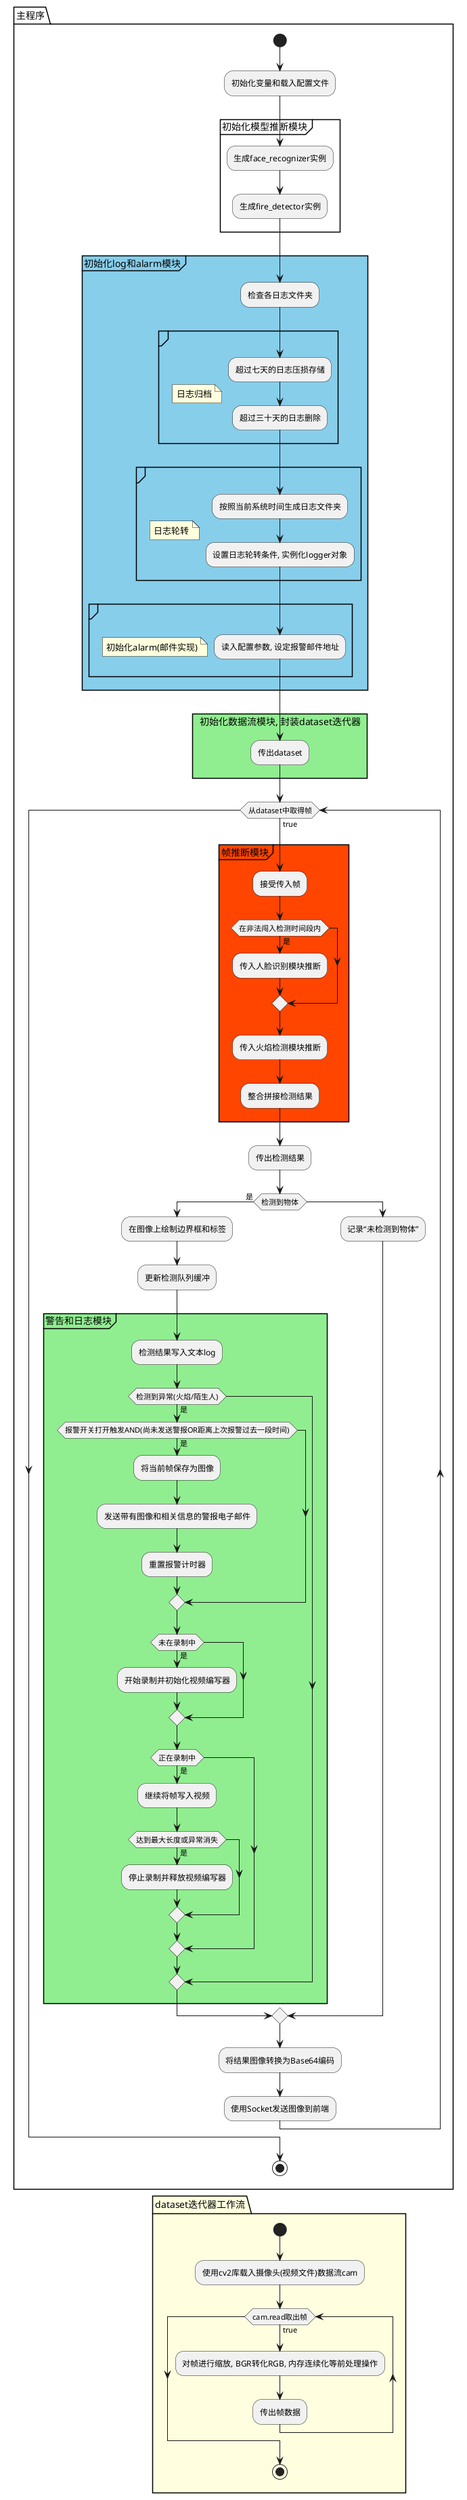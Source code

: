@startuml

package "主程序" {
    start
    :初始化变量和载入配置文件;
    partition "初始化模型推断模块" {
        :生成face_recognizer实例;
        :生成fire_detector实例;
    }
    partition #SkyBlue "初始化log和alarm模块" {
        :检查各日志文件夹;
        partition " " {
            note
                日志归档
            end note
            :超过七天的日志压损存储;
            :超过三十天的日志删除;
        }
        partition " " {
            note
                日志轮转
            end note
            :按照当前系统时间生成日志文件夹;
            :设置日志轮转条件, 实例化logger对象;
        }
        partition " " {
            note
                初始化alarm(邮件实现)
            end note
            :读入配置参数, 设定报警邮件地址;
        }
    }
    rectangle #lightGreen "初始化数据流模块, 封装dataset迭代器"{
        :传出dataset;
    }
    while (从dataset中取得帧) is (true)
        partition #OrangeRed "帧推断模块" {
            :接受传入帧;
            if (在非法闯入检测时间段内) then (是)
            :传入人脸识别模块推断;
            endif
            :传入火焰检测模块推断;
            :整合拼接检测结果;
        }
        :传出检测结果;
        if (检测到物体) then (是)
            :在图像上绘制边界框和标签;
            :更新检测队列缓冲;
            
            partition #lightGreen "警告和日志模块" {
                :检测结果写入文本log;
                if (检测到异常(火焰/陌生人)) then (是)
                    if (报警开关打开触发AND(尚未发送警报OR距离上次报警过去一段时间)) then (是)
                        :将当前帧保存为图像;
                        :发送带有图像和相关信息的警报电子邮件;
                        :重置报警计时器;
                    endif
                    if (未在录制中) then (是)
                        :开始录制并初始化视频编写器;
                    endif
                    if (正在录制中) then (是)
                        :继续将帧写入视频;
                        if (达到最大长度或异常消失) then (是)
                        :停止录制并释放视频编写器;
                        endif
                    endif
                endif
            }
        else
            :记录“未检测到物体”;
        endif
        
        :将结果图像转换为Base64编码;
        :使用Socket发送图像到前端;
    endwhile
    stop
}
package #LightYellow "dataset迭代器工作流" {
    start
    :使用cv2库载入摄像头(视频文件)数据流cam;
    while (cam.read取出帧) is (true)
        :对帧进行缩放, BGR转化RGB, 内存连续化等前处理操作;
        :传出帧数据;
    endwhile
    stop
}

@enduml
